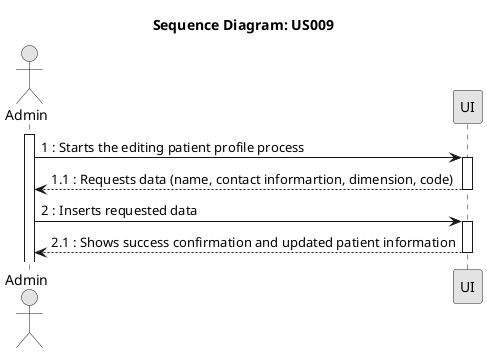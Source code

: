 @startuml
skinparam Monochrome true
skinparam PackageStyle rectangle
skinparam Shadowing false

title Sequence Diagram: US009

actor "Admin" as Admin
participant "UI" as UI

activate Admin
Admin -> UI : 1 : Starts the editing patient profile process
activate UI
UI --> Admin : 1.1 : Requests data (name, contact informartion, dimension, code)
deactivate UI
Admin -> UI : 2 : Inserts requested data
activate UI
UI --> Admin : 2.1 : Shows success confirmation and updated patient information


deactivate UI

@enduml

